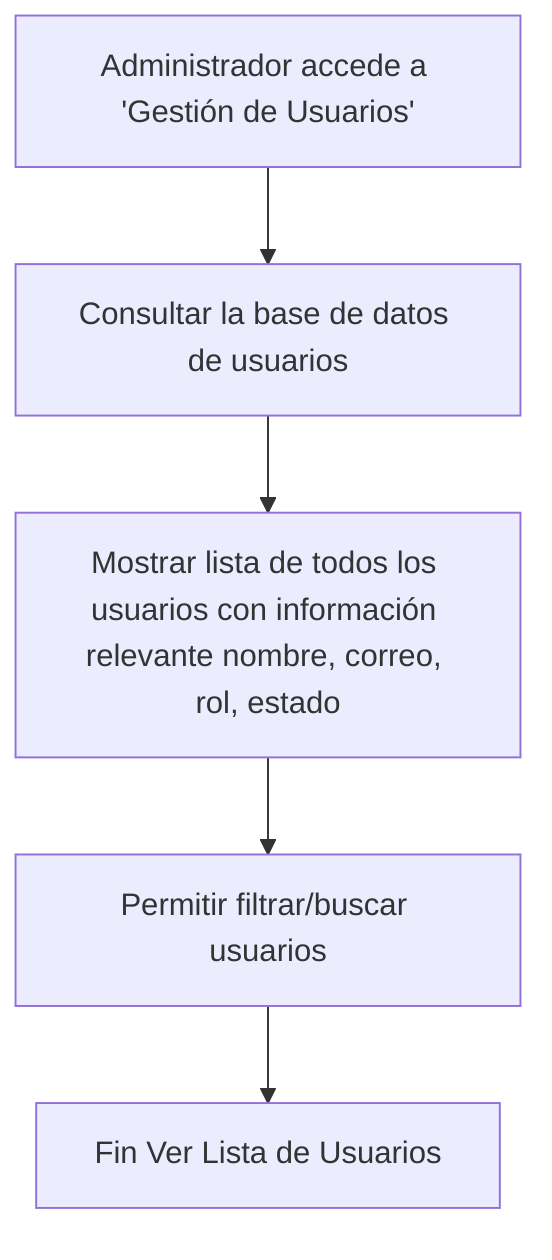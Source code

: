 graph TD
    A[Administrador accede a 'Gestión de Usuarios'] --> B[Consultar la base de datos de usuarios];
    B --> C[Mostrar lista de todos los usuarios con información relevante nombre, correo, rol, estado];
    C --> D[Permitir filtrar/buscar usuarios];
    D --> E[Fin Ver Lista de Usuarios];
